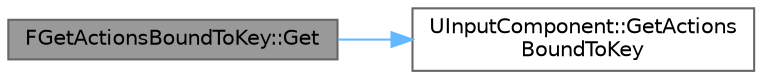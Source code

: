digraph "FGetActionsBoundToKey::Get"
{
 // INTERACTIVE_SVG=YES
 // LATEX_PDF_SIZE
  bgcolor="transparent";
  edge [fontname=Helvetica,fontsize=10,labelfontname=Helvetica,labelfontsize=10];
  node [fontname=Helvetica,fontsize=10,shape=box,height=0.2,width=0.4];
  rankdir="LR";
  Node1 [id="Node000001",label="FGetActionsBoundToKey::Get",height=0.2,width=0.4,color="gray40", fillcolor="grey60", style="filled", fontcolor="black",tooltip=" "];
  Node1 -> Node2 [id="edge1_Node000001_Node000002",color="steelblue1",style="solid",tooltip=" "];
  Node2 [id="Node000002",label="UInputComponent::GetActions\lBoundToKey",height=0.2,width=0.4,color="grey40", fillcolor="white", style="filled",URL="$de/ddd/classUInputComponent.html#aae1bc9f6214b6960874a0b98a224c114",tooltip="Retrieves the actions bound to the input component which are triggered by a given key."];
}
